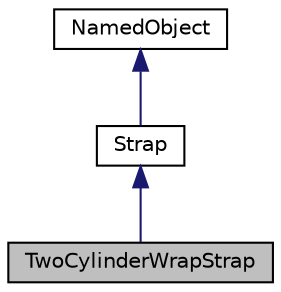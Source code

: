digraph "TwoCylinderWrapStrap"
{
 // LATEX_PDF_SIZE
  edge [fontname="Helvetica",fontsize="10",labelfontname="Helvetica",labelfontsize="10"];
  node [fontname="Helvetica",fontsize="10",shape=record];
  Node1 [label="TwoCylinderWrapStrap",height=0.2,width=0.4,color="black", fillcolor="grey75", style="filled", fontcolor="black",tooltip=" "];
  Node2 -> Node1 [dir="back",color="midnightblue",fontsize="10",style="solid"];
  Node2 [label="Strap",height=0.2,width=0.4,color="black", fillcolor="white", style="filled",URL="$classStrap.html",tooltip=" "];
  Node3 -> Node2 [dir="back",color="midnightblue",fontsize="10",style="solid"];
  Node3 [label="NamedObject",height=0.2,width=0.4,color="black", fillcolor="white", style="filled",URL="$classNamedObject.html",tooltip=" "];
}
